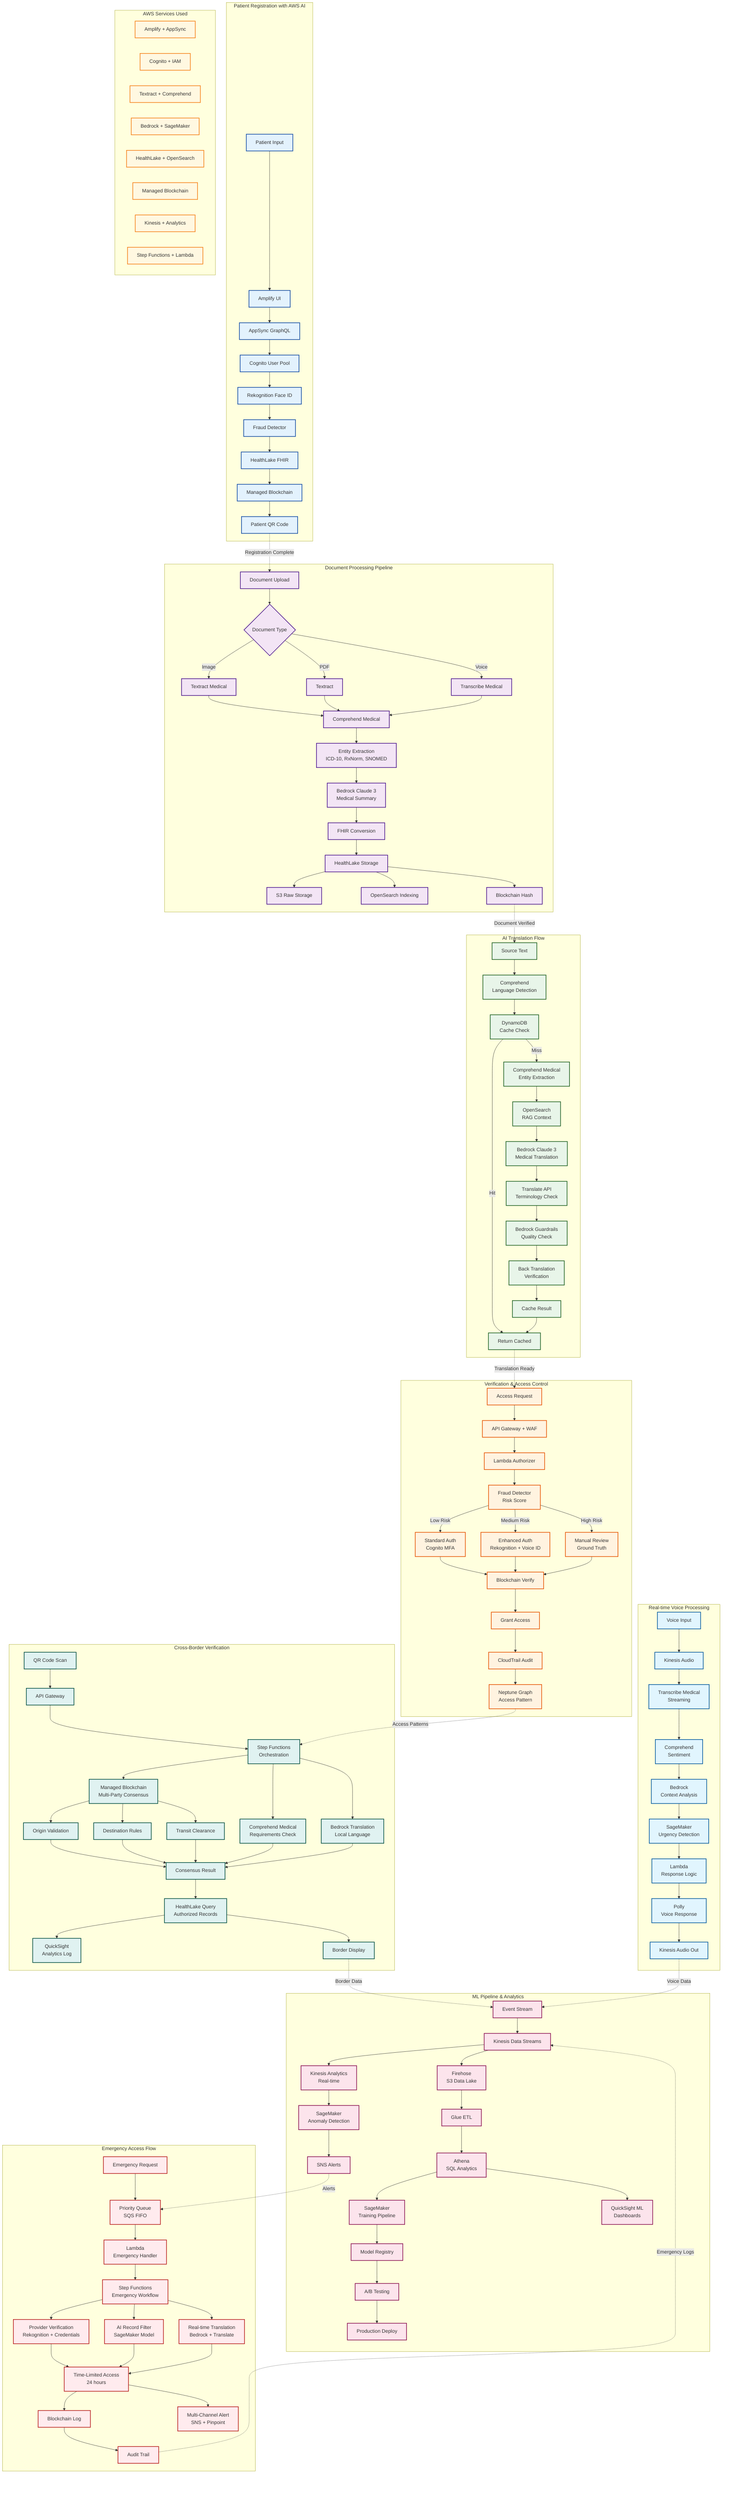 graph TB
    subgraph "Patient Registration with AWS AI"
        A1[Patient Input] --> A2[Amplify UI]
        A2 --> A3[AppSync GraphQL]
        A3 --> A4[Cognito User Pool]
        A4 --> A5[Rekognition Face ID]
        A5 --> A6[Fraud Detector]
        A6 --> A7[HealthLake FHIR]
        A7 --> A8[Managed Blockchain]
        A8 --> A9[Patient QR Code]
    end

    subgraph "Document Processing Pipeline"
        B1[Document Upload] --> B2{Document Type}
        B2 -->|Image| B3[Textract Medical]
        B2 -->|PDF| B4[Textract]
        B2 -->|Voice| B5[Transcribe Medical]
        
        B3 --> B6[Comprehend Medical]
        B4 --> B6
        B5 --> B6
        
        B6 --> B7[Entity Extraction<br/>ICD-10, RxNorm, SNOMED]
        B7 --> B8[Bedrock Claude 3<br/>Medical Summary]
        B8 --> B9[FHIR Conversion]
        B9 --> B10[HealthLake Storage]
        
        B10 --> B11[S3 Raw Storage]
        B10 --> B12[OpenSearch Indexing]
        B10 --> B13[Blockchain Hash]
    end

    subgraph "AI Translation Flow"
        C1[Source Text] --> C2[Comprehend<br/>Language Detection]
        C2 --> C3[DynamoDB<br/>Cache Check]
        C3 -->|Hit| C4[Return Cached]
        C3 -->|Miss| C5[Comprehend Medical<br/>Entity Extraction]
        
        C5 --> C6[OpenSearch<br/>RAG Context]
        C6 --> C7[Bedrock Claude 3<br/>Medical Translation]
        C7 --> C8[Translate API<br/>Terminology Check]
        C8 --> C9[Bedrock Guardrails<br/>Quality Check]
        C9 --> C10[Back Translation<br/>Verification]
        C10 --> C11[Cache Result]
        C11 --> C4
    end

    subgraph "Verification & Access Control"
        D1[Access Request] --> D2[API Gateway + WAF]
        D2 --> D3[Lambda Authorizer]
        D3 --> D4[Fraud Detector<br/>Risk Score]
        
        D4 -->|Low Risk| D5[Standard Auth<br/>Cognito MFA]
        D4 -->|Medium Risk| D6[Enhanced Auth<br/>Rekognition + Voice ID]
        D4 -->|High Risk| D7[Manual Review<br/>Ground Truth]
        
        D5 --> D8[Blockchain Verify]
        D6 --> D8
        D7 --> D8
        
        D8 --> D9[Grant Access]
        D9 --> D10[CloudTrail Audit]
        D10 --> D11[Neptune Graph<br/>Access Pattern]
    end

    subgraph "Cross-Border Verification"
        E1[QR Code Scan] --> E2[API Gateway]
        E2 --> E3[Step Functions<br/>Orchestration]
        
        E3 --> E4[Managed Blockchain<br/>Multi-Party Consensus]
        E3 --> E5[Comprehend Medical<br/>Requirements Check]
        E3 --> E6[Bedrock Translation<br/>Local Language]
        
        E4 --> E7[Origin Validation]
        E4 --> E8[Destination Rules]
        E4 --> E9[Transit Clearance]
        
        E7 --> E10[Consensus Result]
        E8 --> E10
        E9 --> E10
        E5 --> E10
        E6 --> E10
        
        E10 --> E11[HealthLake Query<br/>Authorized Records]
        E11 --> E12[QuickSight<br/>Analytics Log]
        E11 --> E13[Border Display]
    end

    subgraph "Real-time Voice Processing"
        F1[Voice Input] --> F2[Kinesis Audio]
        F2 --> F3[Transcribe Medical<br/>Streaming]
        F3 --> F4[Comprehend<br/>Sentiment]
        F4 --> F5[Bedrock<br/>Context Analysis]
        F5 --> F6[SageMaker<br/>Urgency Detection]
        F6 --> F7[Lambda<br/>Response Logic]
        F7 --> F8[Polly<br/>Voice Response]
        F8 --> F9[Kinesis Audio Out]
    end

    subgraph "ML Pipeline & Analytics"
        G1[Event Stream] --> G2[Kinesis Data Streams]
        G2 --> G3[Kinesis Analytics<br/>Real-time]
        G2 --> G4[Firehose<br/>S3 Data Lake]
        
        G3 --> G5[SageMaker<br/>Anomaly Detection]
        G4 --> G6[Glue ETL]
        G6 --> G7[Athena<br/>SQL Analytics]
        G7 --> G8[SageMaker<br/>Training Pipeline]
        
        G8 --> G9[Model Registry]
        G9 --> G10[A/B Testing]
        G10 --> G11[Production Deploy]
        
        G5 --> G12[SNS Alerts]
        G7 --> G13[QuickSight ML<br/>Dashboards]
    end

    subgraph "Emergency Access Flow"
        H1[Emergency Request] --> H2[Priority Queue<br/>SQS FIFO]
        H2 --> H3[Lambda<br/>Emergency Handler]
        H3 --> H4[Step Functions<br/>Emergency Workflow]
        
        H4 --> H5[Provider Verification<br/>Rekognition + Credentials]
        H4 --> H6[AI Record Filter<br/>SageMaker Model]
        H4 --> H7[Real-time Translation<br/>Bedrock + Translate]
        
        H5 --> H8[Time-Limited Access<br/>24 hours]
        H6 --> H8
        H7 --> H8
        
        H8 --> H9[Blockchain Log]
        H8 --> H10[Multi-Channel Alert<br/>SNS + Pinpoint]
        H9 --> H11[Audit Trail]
    end

    %% Service Integration Flows
    A9 -.->|Registration Complete| B1
    B13 -.->|Document Verified| C1
    C4 -.->|Translation Ready| D1
    D11 -.->|Access Patterns| E3
    E13 -.->|Border Data| G1
    F9 -.->|Voice Data| G1
    G12 -.->|Alerts| H2
    H11 -.->|Emergency Logs| G2

    %% AWS Service Labels
    subgraph "AWS Services Used"
        AWS1[Amplify + AppSync]
        AWS2[Cognito + IAM]
        AWS3[Textract + Comprehend]
        AWS4[Bedrock + SageMaker]
        AWS5[HealthLake + OpenSearch]
        AWS6[Managed Blockchain]
        AWS7[Kinesis + Analytics]
        AWS8[Step Functions + Lambda]
    end

    %% Style definitions
    classDef patient fill:#e3f2fd,stroke:#0d47a1,stroke-width:2px;
    classDef document fill:#f3e5f5,stroke:#4a148c,stroke-width:2px;
    classDef translation fill:#e8f5e9,stroke:#1b5e20,stroke-width:2px;
    classDef verification fill:#fff3e0,stroke:#e65100,stroke-width:2px;
    classDef border fill:#e0f2f1,stroke:#004d40,stroke-width:2px;
    classDef voice fill:#e1f5fe,stroke:#01579b,stroke-width:2px;
    classDef analytics fill:#fce4ec,stroke:#880e4f,stroke-width:2px;
    classDef emergency fill:#ffebee,stroke:#b71c1c,stroke-width:2px;
    classDef aws fill:#fff8e1,stroke:#f57f17,stroke-width:2px;

    %% Apply styles
    class A1,A2,A3,A4,A5,A6,A7,A8,A9 patient;
    class B1,B2,B3,B4,B5,B6,B7,B8,B9,B10,B11,B12,B13 document;
    class C1,C2,C3,C4,C5,C6,C7,C8,C9,C10,C11 translation;
    class D1,D2,D3,D4,D5,D6,D7,D8,D9,D10,D11 verification;
    class E1,E2,E3,E4,E5,E6,E7,E8,E9,E10,E11,E12,E13 border;
    class F1,F2,F3,F4,F5,F6,F7,F8,F9 voice;
    class G1,G2,G3,G4,G5,G6,G7,G8,G9,G10,G11,G12,G13 analytics;
    class H1,H2,H3,H4,H5,H6,H7,H8,H9,H10,H11 emergency;
    class AWS1,AWS2,AWS3,AWS4,AWS5,AWS6,AWS7,AWS8 aws;